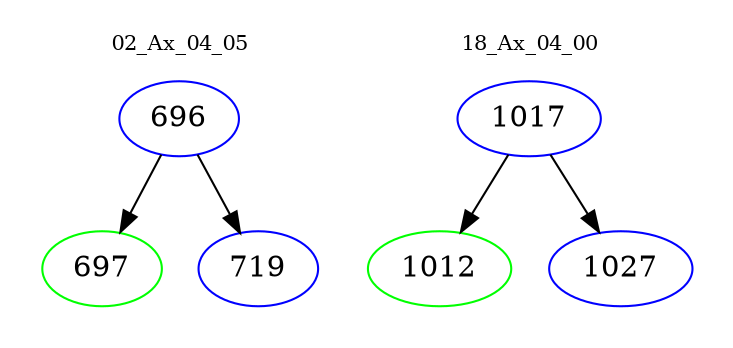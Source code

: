 digraph{
subgraph cluster_0 {
color = white
label = "02_Ax_04_05";
fontsize=10;
T0_696 [label="696", color="blue"]
T0_696 -> T0_697 [color="black"]
T0_697 [label="697", color="green"]
T0_696 -> T0_719 [color="black"]
T0_719 [label="719", color="blue"]
}
subgraph cluster_1 {
color = white
label = "18_Ax_04_00";
fontsize=10;
T1_1017 [label="1017", color="blue"]
T1_1017 -> T1_1012 [color="black"]
T1_1012 [label="1012", color="green"]
T1_1017 -> T1_1027 [color="black"]
T1_1027 [label="1027", color="blue"]
}
}
